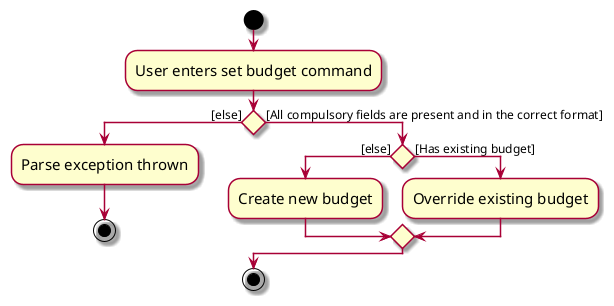 @startuml
skin rose
skinparam ActivityFontSize 15
skinparam ArrowFontSize 12
start
:User enters set budget command;
if () then ([else])
  :Parse exception thrown;
  stop
else ([All compulsory fields are present and in the correct format])
  if () then ([else])
    :Create new budget;
  else ([Has existing budget])
    :Override existing budget;
  endif
endif
stop

@enduml
